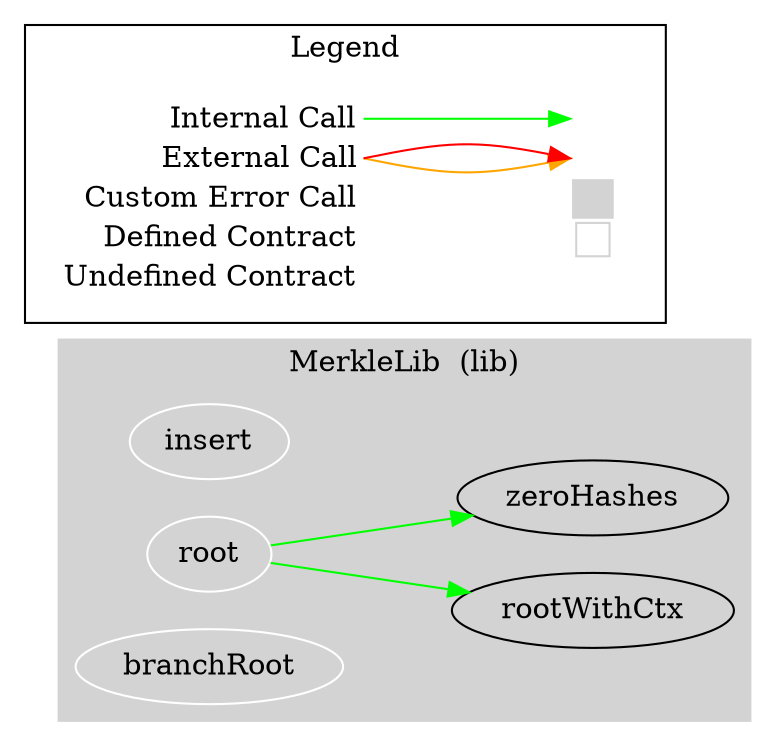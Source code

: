 digraph G {
  graph [ ratio = "auto", page = "100", compound =true ];
subgraph "clusterMerkleLib" {
  graph [ label = "MerkleLib  (lib)", color = "lightgray", style = "filled", bgcolor = "lightgray" ];
  "MerkleLib.insert" [ label = "insert", color = "white" ];
  "MerkleLib.rootWithCtx" [ label = "rootWithCtx" ];
  "MerkleLib.root" [ label = "root", color = "white" ];
  "MerkleLib.zeroHashes" [ label = "zeroHashes" ];
  "MerkleLib.branchRoot" [ label = "branchRoot", color = "white" ];
}

  "MerkleLib.root";
  "MerkleLib.rootWithCtx";
  "MerkleLib.zeroHashes";
  "MerkleLib.root" -> "MerkleLib.rootWithCtx" [ color = "green" ];
  "MerkleLib.root" -> "MerkleLib.zeroHashes" [ color = "green" ];


rankdir=LR
node [shape=plaintext]
subgraph cluster_01 { 
label = "Legend";
key [label=<<table border="0" cellpadding="2" cellspacing="0" cellborder="0">
  <tr><td align="right" port="i1">Internal Call</td></tr>
  <tr><td align="right" port="i2">External Call</td></tr>
  <tr><td align="right" port="i2">Custom Error Call</td></tr>
  <tr><td align="right" port="i3">Defined Contract</td></tr>
  <tr><td align="right" port="i4">Undefined Contract</td></tr>
  </table>>]
key2 [label=<<table border="0" cellpadding="2" cellspacing="0" cellborder="0">
  <tr><td port="i1">&nbsp;&nbsp;&nbsp;</td></tr>
  <tr><td port="i2">&nbsp;&nbsp;&nbsp;</td></tr>
  <tr><td port="i3" bgcolor="lightgray">&nbsp;&nbsp;&nbsp;</td></tr>
  <tr><td port="i4">
    <table border="1" cellborder="0" cellspacing="0" cellpadding="7" color="lightgray">
      <tr>
       <td></td>
      </tr>
     </table>
  </td></tr>
  </table>>]
key:i1:e -> key2:i1:w [color="green"]
key:i2:e -> key2:i2:w [color="orange"]
key:i2:e -> key2:i2:w [color="red"]
}
}

